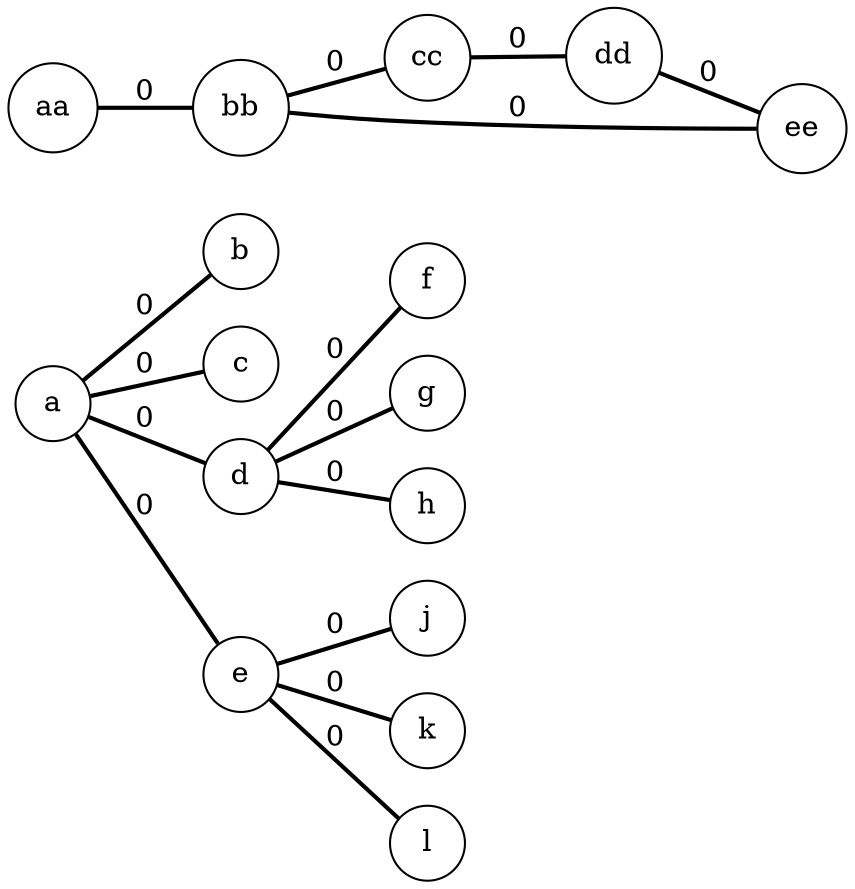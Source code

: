 digraph g {
	rankdir = LR;	node[shape=circle style=filled];
	a[name="a", fillcolor="white"];
	b[name="b", fillcolor="white"];
	c[name="c", fillcolor="white"];
	d[name="d", fillcolor="white"];
	e[name="e", fillcolor="white"];
	f[name="f", fillcolor="white"];
	g[name="g", fillcolor="white"];
	h[name="h", fillcolor="white"];
	j[name="j", fillcolor="white"];
	k[name="k", fillcolor="white"];
	l[name="l", fillcolor="white"];
	aa[name="aa", fillcolor="white"];
	bb[name="bb", fillcolor="white"];
	cc[name="cc", fillcolor="white"];
	dd[name="dd", fillcolor="white"];
	ee[name="ee", fillcolor="white"];

	edge[dir = none];
	a -> b[penwidth=2, color="black", label="0"];
	a -> c[penwidth=2, color="black", label="0"];
	a -> d[penwidth=2, color="black", label="0"];
	a -> e[penwidth=2, color="black", label="0"];
	d -> f[penwidth=2, color="black", label="0"];
	d -> g[penwidth=2, color="black", label="0"];
	d -> h[penwidth=2, color="black", label="0"];
	e -> j[penwidth=2, color="black", label="0"];
	e -> k[penwidth=2, color="black", label="0"];
	e -> l[penwidth=2, color="black", label="0"];
	aa -> bb[penwidth=2, color="black", label="0"];
	bb -> cc[penwidth=2, color="black", label="0"];
	bb -> ee[penwidth=2, color="black", label="0"];
	cc -> dd[penwidth=2, color="black", label="0"];
	dd -> ee[penwidth=2, color="black", label="0"];
}
